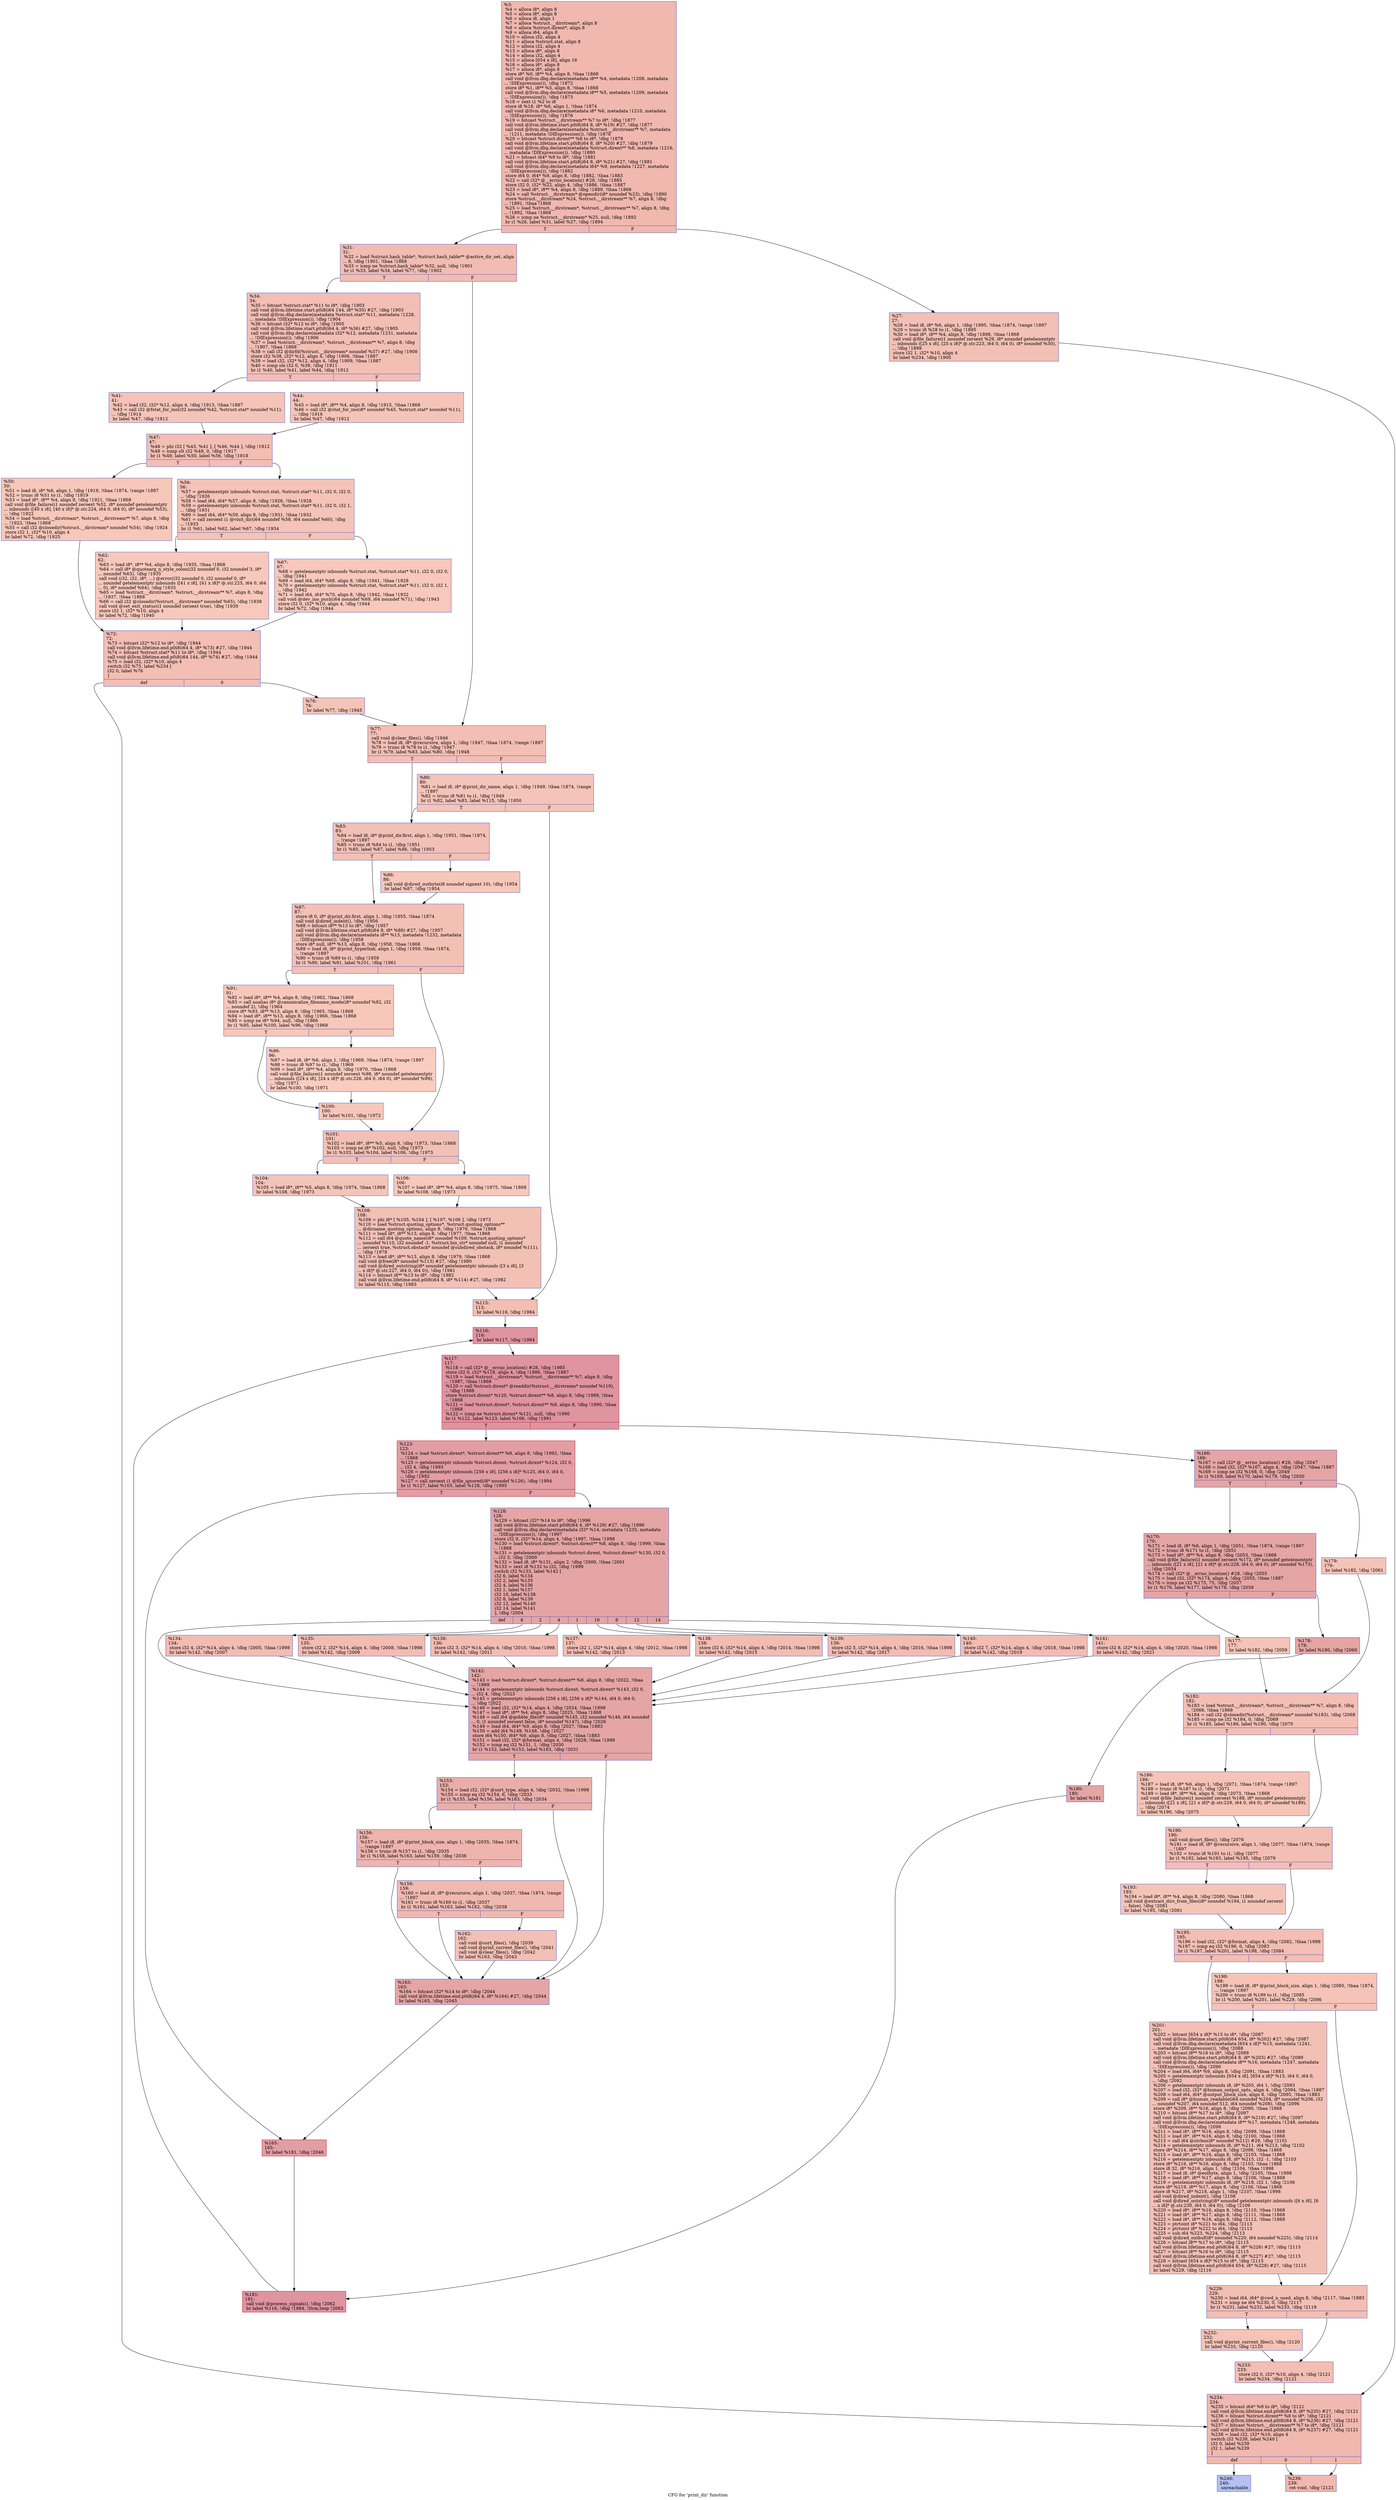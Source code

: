 digraph "CFG for 'print_dir' function" {
	label="CFG for 'print_dir' function";

	Node0x1fd0750 [shape=record,color="#3d50c3ff", style=filled, fillcolor="#dc5d4a70",label="{%3:\l  %4 = alloca i8*, align 8\l  %5 = alloca i8*, align 8\l  %6 = alloca i8, align 1\l  %7 = alloca %struct.__dirstream*, align 8\l  %8 = alloca %struct.dirent*, align 8\l  %9 = alloca i64, align 8\l  %10 = alloca i32, align 4\l  %11 = alloca %struct.stat, align 8\l  %12 = alloca i32, align 4\l  %13 = alloca i8*, align 8\l  %14 = alloca i32, align 4\l  %15 = alloca [654 x i8], align 16\l  %16 = alloca i8*, align 8\l  %17 = alloca i8*, align 8\l  store i8* %0, i8** %4, align 8, !tbaa !1868\l  call void @llvm.dbg.declare(metadata i8** %4, metadata !1208, metadata\l... !DIExpression()), !dbg !1872\l  store i8* %1, i8** %5, align 8, !tbaa !1868\l  call void @llvm.dbg.declare(metadata i8** %5, metadata !1209, metadata\l... !DIExpression()), !dbg !1873\l  %18 = zext i1 %2 to i8\l  store i8 %18, i8* %6, align 1, !tbaa !1874\l  call void @llvm.dbg.declare(metadata i8* %6, metadata !1210, metadata\l... !DIExpression()), !dbg !1876\l  %19 = bitcast %struct.__dirstream** %7 to i8*, !dbg !1877\l  call void @llvm.lifetime.start.p0i8(i64 8, i8* %19) #27, !dbg !1877\l  call void @llvm.dbg.declare(metadata %struct.__dirstream** %7, metadata\l... !1211, metadata !DIExpression()), !dbg !1878\l  %20 = bitcast %struct.dirent** %8 to i8*, !dbg !1879\l  call void @llvm.lifetime.start.p0i8(i64 8, i8* %20) #27, !dbg !1879\l  call void @llvm.dbg.declare(metadata %struct.dirent** %8, metadata !1216,\l... metadata !DIExpression()), !dbg !1880\l  %21 = bitcast i64* %9 to i8*, !dbg !1881\l  call void @llvm.lifetime.start.p0i8(i64 8, i8* %21) #27, !dbg !1881\l  call void @llvm.dbg.declare(metadata i64* %9, metadata !1227, metadata\l... !DIExpression()), !dbg !1882\l  store i64 0, i64* %9, align 8, !dbg !1882, !tbaa !1883\l  %22 = call i32* @__errno_location() #28, !dbg !1885\l  store i32 0, i32* %22, align 4, !dbg !1886, !tbaa !1887\l  %23 = load i8*, i8** %4, align 8, !dbg !1889, !tbaa !1868\l  %24 = call %struct.__dirstream* @opendir(i8* noundef %23), !dbg !1890\l  store %struct.__dirstream* %24, %struct.__dirstream** %7, align 8, !dbg\l... !1891, !tbaa !1868\l  %25 = load %struct.__dirstream*, %struct.__dirstream** %7, align 8, !dbg\l... !1892, !tbaa !1868\l  %26 = icmp ne %struct.__dirstream* %25, null, !dbg !1892\l  br i1 %26, label %31, label %27, !dbg !1894\l|{<s0>T|<s1>F}}"];
	Node0x1fd0750:s0 -> Node0x1fd07f0;
	Node0x1fd0750:s1 -> Node0x1fd07a0;
	Node0x1fd07a0 [shape=record,color="#3d50c3ff", style=filled, fillcolor="#e5705870",label="{%27:\l27:                                               \l  %28 = load i8, i8* %6, align 1, !dbg !1895, !tbaa !1874, !range !1897\l  %29 = trunc i8 %28 to i1, !dbg !1895\l  %30 = load i8*, i8** %4, align 8, !dbg !1898, !tbaa !1868\l  call void @file_failure(i1 noundef zeroext %29, i8* noundef getelementptr\l... inbounds ([25 x i8], [25 x i8]* @.str.223, i64 0, i64 0), i8* noundef %30),\l... !dbg !1899\l  store i32 1, i32* %10, align 4\l  br label %234, !dbg !1900\l}"];
	Node0x1fd07a0 -> Node0x1fd1ab0;
	Node0x1fd07f0 [shape=record,color="#3d50c3ff", style=filled, fillcolor="#e1675170",label="{%31:\l31:                                               \l  %32 = load %struct.hash_table*, %struct.hash_table** @active_dir_set, align\l... 8, !dbg !1901, !tbaa !1868\l  %33 = icmp ne %struct.hash_table* %32, null, !dbg !1901\l  br i1 %33, label %34, label %77, !dbg !1902\l|{<s0>T|<s1>F}}"];
	Node0x1fd07f0:s0 -> Node0x1fd0840;
	Node0x1fd07f0:s1 -> Node0x1fd0b60;
	Node0x1fd0840 [shape=record,color="#3d50c3ff", style=filled, fillcolor="#e36c5570",label="{%34:\l34:                                               \l  %35 = bitcast %struct.stat* %11 to i8*, !dbg !1903\l  call void @llvm.lifetime.start.p0i8(i64 144, i8* %35) #27, !dbg !1903\l  call void @llvm.dbg.declare(metadata %struct.stat* %11, metadata !1228,\l... metadata !DIExpression()), !dbg !1904\l  %36 = bitcast i32* %12 to i8*, !dbg !1905\l  call void @llvm.lifetime.start.p0i8(i64 4, i8* %36) #27, !dbg !1905\l  call void @llvm.dbg.declare(metadata i32* %12, metadata !1231, metadata\l... !DIExpression()), !dbg !1906\l  %37 = load %struct.__dirstream*, %struct.__dirstream** %7, align 8, !dbg\l... !1907, !tbaa !1868\l  %38 = call i32 @dirfd(%struct.__dirstream* noundef %37) #27, !dbg !1908\l  store i32 %38, i32* %12, align 4, !dbg !1906, !tbaa !1887\l  %39 = load i32, i32* %12, align 4, !dbg !1909, !tbaa !1887\l  %40 = icmp sle i32 0, %39, !dbg !1911\l  br i1 %40, label %41, label %44, !dbg !1912\l|{<s0>T|<s1>F}}"];
	Node0x1fd0840:s0 -> Node0x1fd0890;
	Node0x1fd0840:s1 -> Node0x1fd08e0;
	Node0x1fd0890 [shape=record,color="#3d50c3ff", style=filled, fillcolor="#e97a5f70",label="{%41:\l41:                                               \l  %42 = load i32, i32* %12, align 4, !dbg !1913, !tbaa !1887\l  %43 = call i32 @fstat_for_ino(i32 noundef %42, %struct.stat* noundef %11),\l... !dbg !1914\l  br label %47, !dbg !1912\l}"];
	Node0x1fd0890 -> Node0x1fd0930;
	Node0x1fd08e0 [shape=record,color="#3d50c3ff", style=filled, fillcolor="#e97a5f70",label="{%44:\l44:                                               \l  %45 = load i8*, i8** %4, align 8, !dbg !1915, !tbaa !1868\l  %46 = call i32 @stat_for_ino(i8* noundef %45, %struct.stat* noundef %11),\l... !dbg !1916\l  br label %47, !dbg !1912\l}"];
	Node0x1fd08e0 -> Node0x1fd0930;
	Node0x1fd0930 [shape=record,color="#3d50c3ff", style=filled, fillcolor="#e36c5570",label="{%47:\l47:                                               \l  %48 = phi i32 [ %43, %41 ], [ %46, %44 ], !dbg !1912\l  %49 = icmp slt i32 %48, 0, !dbg !1917\l  br i1 %49, label %50, label %56, !dbg !1918\l|{<s0>T|<s1>F}}"];
	Node0x1fd0930:s0 -> Node0x1fd0980;
	Node0x1fd0930:s1 -> Node0x1fd09d0;
	Node0x1fd0980 [shape=record,color="#3d50c3ff", style=filled, fillcolor="#ec7f6370",label="{%50:\l50:                                               \l  %51 = load i8, i8* %6, align 1, !dbg !1919, !tbaa !1874, !range !1897\l  %52 = trunc i8 %51 to i1, !dbg !1919\l  %53 = load i8*, i8** %4, align 8, !dbg !1921, !tbaa !1868\l  call void @file_failure(i1 noundef zeroext %52, i8* noundef getelementptr\l... inbounds ([40 x i8], [40 x i8]* @.str.224, i64 0, i64 0), i8* noundef %53),\l... !dbg !1922\l  %54 = load %struct.__dirstream*, %struct.__dirstream** %7, align 8, !dbg\l... !1923, !tbaa !1868\l  %55 = call i32 @closedir(%struct.__dirstream* noundef %54), !dbg !1924\l  store i32 1, i32* %10, align 4\l  br label %72, !dbg !1925\l}"];
	Node0x1fd0980 -> Node0x1fd0ac0;
	Node0x1fd09d0 [shape=record,color="#3d50c3ff", style=filled, fillcolor="#e8765c70",label="{%56:\l56:                                               \l  %57 = getelementptr inbounds %struct.stat, %struct.stat* %11, i32 0, i32 0,\l... !dbg !1926\l  %58 = load i64, i64* %57, align 8, !dbg !1926, !tbaa !1928\l  %59 = getelementptr inbounds %struct.stat, %struct.stat* %11, i32 0, i32 1,\l... !dbg !1931\l  %60 = load i64, i64* %59, align 8, !dbg !1931, !tbaa !1932\l  %61 = call zeroext i1 @visit_dir(i64 noundef %58, i64 noundef %60), !dbg\l... !1933\l  br i1 %61, label %62, label %67, !dbg !1934\l|{<s0>T|<s1>F}}"];
	Node0x1fd09d0:s0 -> Node0x1fd0a20;
	Node0x1fd09d0:s1 -> Node0x1fd0a70;
	Node0x1fd0a20 [shape=record,color="#3d50c3ff", style=filled, fillcolor="#ed836670",label="{%62:\l62:                                               \l  %63 = load i8*, i8** %4, align 8, !dbg !1935, !tbaa !1868\l  %64 = call i8* @quotearg_n_style_colon(i32 noundef 0, i32 noundef 3, i8*\l... noundef %63), !dbg !1935\l  call void (i32, i32, i8*, ...) @error(i32 noundef 0, i32 noundef 0, i8*\l... noundef getelementptr inbounds ([41 x i8], [41 x i8]* @.str.225, i64 0, i64\l... 0), i8* noundef %64), !dbg !1935\l  %65 = load %struct.__dirstream*, %struct.__dirstream** %7, align 8, !dbg\l... !1937, !tbaa !1868\l  %66 = call i32 @closedir(%struct.__dirstream* noundef %65), !dbg !1938\l  call void @set_exit_status(i1 noundef zeroext true), !dbg !1939\l  store i32 1, i32* %10, align 4\l  br label %72, !dbg !1940\l}"];
	Node0x1fd0a20 -> Node0x1fd0ac0;
	Node0x1fd0a70 [shape=record,color="#3d50c3ff", style=filled, fillcolor="#ed836670",label="{%67:\l67:                                               \l  %68 = getelementptr inbounds %struct.stat, %struct.stat* %11, i32 0, i32 0,\l... !dbg !1941\l  %69 = load i64, i64* %68, align 8, !dbg !1941, !tbaa !1928\l  %70 = getelementptr inbounds %struct.stat, %struct.stat* %11, i32 0, i32 1,\l... !dbg !1942\l  %71 = load i64, i64* %70, align 8, !dbg !1942, !tbaa !1932\l  call void @dev_ino_push(i64 noundef %69, i64 noundef %71), !dbg !1943\l  store i32 0, i32* %10, align 4, !dbg !1944\l  br label %72, !dbg !1944\l}"];
	Node0x1fd0a70 -> Node0x1fd0ac0;
	Node0x1fd0ac0 [shape=record,color="#3d50c3ff", style=filled, fillcolor="#e36c5570",label="{%72:\l72:                                               \l  %73 = bitcast i32* %12 to i8*, !dbg !1944\l  call void @llvm.lifetime.end.p0i8(i64 4, i8* %73) #27, !dbg !1944\l  %74 = bitcast %struct.stat* %11 to i8*, !dbg !1944\l  call void @llvm.lifetime.end.p0i8(i64 144, i8* %74) #27, !dbg !1944\l  %75 = load i32, i32* %10, align 4\l  switch i32 %75, label %234 [\l    i32 0, label %76\l  ]\l|{<s0>def|<s1>0}}"];
	Node0x1fd0ac0:s0 -> Node0x1fd1ab0;
	Node0x1fd0ac0:s1 -> Node0x1fd0b10;
	Node0x1fd0b10 [shape=record,color="#3d50c3ff", style=filled, fillcolor="#e97a5f70",label="{%76:\l76:                                               \l  br label %77, !dbg !1945\l}"];
	Node0x1fd0b10 -> Node0x1fd0b60;
	Node0x1fd0b60 [shape=record,color="#3d50c3ff", style=filled, fillcolor="#e36c5570",label="{%77:\l77:                                               \l  call void @clear_files(), !dbg !1946\l  %78 = load i8, i8* @recursive, align 1, !dbg !1947, !tbaa !1874, !range !1897\l  %79 = trunc i8 %78 to i1, !dbg !1947\l  br i1 %79, label %83, label %80, !dbg !1948\l|{<s0>T|<s1>F}}"];
	Node0x1fd0b60:s0 -> Node0x1fd0c00;
	Node0x1fd0b60:s1 -> Node0x1fd0bb0;
	Node0x1fd0bb0 [shape=record,color="#3d50c3ff", style=filled, fillcolor="#e97a5f70",label="{%80:\l80:                                               \l  %81 = load i8, i8* @print_dir_name, align 1, !dbg !1949, !tbaa !1874, !range\l... !1897\l  %82 = trunc i8 %81 to i1, !dbg !1949\l  br i1 %82, label %83, label %115, !dbg !1950\l|{<s0>T|<s1>F}}"];
	Node0x1fd0bb0:s0 -> Node0x1fd0c00;
	Node0x1fd0bb0:s1 -> Node0x1fd0f20;
	Node0x1fd0c00 [shape=record,color="#3d50c3ff", style=filled, fillcolor="#e5705870",label="{%83:\l83:                                               \l  %84 = load i8, i8* @print_dir.first, align 1, !dbg !1951, !tbaa !1874,\l... !range !1897\l  %85 = trunc i8 %84 to i1, !dbg !1951\l  br i1 %85, label %87, label %86, !dbg !1953\l|{<s0>T|<s1>F}}"];
	Node0x1fd0c00:s0 -> Node0x1fd0ca0;
	Node0x1fd0c00:s1 -> Node0x1fd0c50;
	Node0x1fd0c50 [shape=record,color="#3d50c3ff", style=filled, fillcolor="#ec7f6370",label="{%86:\l86:                                               \l  call void @dired_outbyte(i8 noundef signext 10), !dbg !1954\l  br label %87, !dbg !1954\l}"];
	Node0x1fd0c50 -> Node0x1fd0ca0;
	Node0x1fd0ca0 [shape=record,color="#3d50c3ff", style=filled, fillcolor="#e5705870",label="{%87:\l87:                                               \l  store i8 0, i8* @print_dir.first, align 1, !dbg !1955, !tbaa !1874\l  call void @dired_indent(), !dbg !1956\l  %88 = bitcast i8** %13 to i8*, !dbg !1957\l  call void @llvm.lifetime.start.p0i8(i64 8, i8* %88) #27, !dbg !1957\l  call void @llvm.dbg.declare(metadata i8** %13, metadata !1232, metadata\l... !DIExpression()), !dbg !1958\l  store i8* null, i8** %13, align 8, !dbg !1958, !tbaa !1868\l  %89 = load i8, i8* @print_hyperlink, align 1, !dbg !1959, !tbaa !1874,\l... !range !1897\l  %90 = trunc i8 %89 to i1, !dbg !1959\l  br i1 %90, label %91, label %101, !dbg !1961\l|{<s0>T|<s1>F}}"];
	Node0x1fd0ca0:s0 -> Node0x1fd0cf0;
	Node0x1fd0ca0:s1 -> Node0x1fd0de0;
	Node0x1fd0cf0 [shape=record,color="#3d50c3ff", style=filled, fillcolor="#ec7f6370",label="{%91:\l91:                                               \l  %92 = load i8*, i8** %4, align 8, !dbg !1962, !tbaa !1868\l  %93 = call noalias i8* @canonicalize_filename_mode(i8* noundef %92, i32\l... noundef 2), !dbg !1964\l  store i8* %93, i8** %13, align 8, !dbg !1965, !tbaa !1868\l  %94 = load i8*, i8** %13, align 8, !dbg !1966, !tbaa !1868\l  %95 = icmp ne i8* %94, null, !dbg !1966\l  br i1 %95, label %100, label %96, !dbg !1968\l|{<s0>T|<s1>F}}"];
	Node0x1fd0cf0:s0 -> Node0x1fd0d90;
	Node0x1fd0cf0:s1 -> Node0x1fd0d40;
	Node0x1fd0d40 [shape=record,color="#3d50c3ff", style=filled, fillcolor="#f08b6e70",label="{%96:\l96:                                               \l  %97 = load i8, i8* %6, align 1, !dbg !1969, !tbaa !1874, !range !1897\l  %98 = trunc i8 %97 to i1, !dbg !1969\l  %99 = load i8*, i8** %4, align 8, !dbg !1970, !tbaa !1868\l  call void @file_failure(i1 noundef zeroext %98, i8* noundef getelementptr\l... inbounds ([24 x i8], [24 x i8]* @.str.226, i64 0, i64 0), i8* noundef %99),\l... !dbg !1971\l  br label %100, !dbg !1971\l}"];
	Node0x1fd0d40 -> Node0x1fd0d90;
	Node0x1fd0d90 [shape=record,color="#3d50c3ff", style=filled, fillcolor="#ec7f6370",label="{%100:\l100:                                              \l  br label %101, !dbg !1972\l}"];
	Node0x1fd0d90 -> Node0x1fd0de0;
	Node0x1fd0de0 [shape=record,color="#3d50c3ff", style=filled, fillcolor="#e5705870",label="{%101:\l101:                                              \l  %102 = load i8*, i8** %5, align 8, !dbg !1973, !tbaa !1868\l  %103 = icmp ne i8* %102, null, !dbg !1973\l  br i1 %103, label %104, label %106, !dbg !1973\l|{<s0>T|<s1>F}}"];
	Node0x1fd0de0:s0 -> Node0x1fd0e30;
	Node0x1fd0de0:s1 -> Node0x1fd0e80;
	Node0x1fd0e30 [shape=record,color="#3d50c3ff", style=filled, fillcolor="#e97a5f70",label="{%104:\l104:                                              \l  %105 = load i8*, i8** %5, align 8, !dbg !1974, !tbaa !1868\l  br label %108, !dbg !1973\l}"];
	Node0x1fd0e30 -> Node0x1fd0ed0;
	Node0x1fd0e80 [shape=record,color="#3d50c3ff", style=filled, fillcolor="#ed836670",label="{%106:\l106:                                              \l  %107 = load i8*, i8** %4, align 8, !dbg !1975, !tbaa !1868\l  br label %108, !dbg !1973\l}"];
	Node0x1fd0e80 -> Node0x1fd0ed0;
	Node0x1fd0ed0 [shape=record,color="#3d50c3ff", style=filled, fillcolor="#e5705870",label="{%108:\l108:                                              \l  %109 = phi i8* [ %105, %104 ], [ %107, %106 ], !dbg !1973\l  %110 = load %struct.quoting_options*, %struct.quoting_options**\l... @dirname_quoting_options, align 8, !dbg !1976, !tbaa !1868\l  %111 = load i8*, i8** %13, align 8, !dbg !1977, !tbaa !1868\l  %112 = call i64 @quote_name(i8* noundef %109, %struct.quoting_options*\l... noundef %110, i32 noundef -1, %struct.bin_str* noundef null, i1 noundef\l... zeroext true, %struct.obstack* noundef @subdired_obstack, i8* noundef %111),\l... !dbg !1978\l  %113 = load i8*, i8** %13, align 8, !dbg !1979, !tbaa !1868\l  call void @free(i8* noundef %113) #27, !dbg !1980\l  call void @dired_outstring(i8* noundef getelementptr inbounds ([3 x i8], [3\l... x i8]* @.str.227, i64 0, i64 0)), !dbg !1981\l  %114 = bitcast i8** %13 to i8*, !dbg !1982\l  call void @llvm.lifetime.end.p0i8(i64 8, i8* %114) #27, !dbg !1982\l  br label %115, !dbg !1983\l}"];
	Node0x1fd0ed0 -> Node0x1fd0f20;
	Node0x1fd0f20 [shape=record,color="#3d50c3ff", style=filled, fillcolor="#e36c5570",label="{%115:\l115:                                              \l  br label %116, !dbg !1984\l}"];
	Node0x1fd0f20 -> Node0x1fd0f70;
	Node0x1fd0f70 [shape=record,color="#b70d28ff", style=filled, fillcolor="#b70d2870",label="{%116:\l116:                                              \l  br label %117, !dbg !1984\l}"];
	Node0x1fd0f70 -> Node0x1fd0fc0;
	Node0x1fd0fc0 [shape=record,color="#b70d28ff", style=filled, fillcolor="#b70d2870",label="{%117:\l117:                                              \l  %118 = call i32* @__errno_location() #28, !dbg !1985\l  store i32 0, i32* %118, align 4, !dbg !1986, !tbaa !1887\l  %119 = load %struct.__dirstream*, %struct.__dirstream** %7, align 8, !dbg\l... !1987, !tbaa !1868\l  %120 = call %struct.dirent* @readdir(%struct.__dirstream* noundef %119),\l... !dbg !1988\l  store %struct.dirent* %120, %struct.dirent** %8, align 8, !dbg !1989, !tbaa\l... !1868\l  %121 = load %struct.dirent*, %struct.dirent** %8, align 8, !dbg !1990, !tbaa\l... !1868\l  %122 = icmp ne %struct.dirent* %121, null, !dbg !1990\l  br i1 %122, label %123, label %166, !dbg !1991\l|{<s0>T|<s1>F}}"];
	Node0x1fd0fc0:s0 -> Node0x1fd1010;
	Node0x1fd0fc0:s1 -> Node0x1fd1560;
	Node0x1fd1010 [shape=record,color="#b70d28ff", style=filled, fillcolor="#be242e70",label="{%123:\l123:                                              \l  %124 = load %struct.dirent*, %struct.dirent** %8, align 8, !dbg !1992, !tbaa\l... !1868\l  %125 = getelementptr inbounds %struct.dirent, %struct.dirent* %124, i32 0,\l... i32 4, !dbg !1993\l  %126 = getelementptr inbounds [256 x i8], [256 x i8]* %125, i64 0, i64 0,\l... !dbg !1992\l  %127 = call zeroext i1 @file_ignored(i8* noundef %126), !dbg !1994\l  br i1 %127, label %165, label %128, !dbg !1995\l|{<s0>T|<s1>F}}"];
	Node0x1fd1010:s0 -> Node0x1fd1510;
	Node0x1fd1010:s1 -> Node0x1fd1060;
	Node0x1fd1060 [shape=record,color="#3d50c3ff", style=filled, fillcolor="#c5333470",label="{%128:\l128:                                              \l  %129 = bitcast i32* %14 to i8*, !dbg !1996\l  call void @llvm.lifetime.start.p0i8(i64 4, i8* %129) #27, !dbg !1996\l  call void @llvm.dbg.declare(metadata i32* %14, metadata !1235, metadata\l... !DIExpression()), !dbg !1997\l  store i32 0, i32* %14, align 4, !dbg !1997, !tbaa !1998\l  %130 = load %struct.dirent*, %struct.dirent** %8, align 8, !dbg !1999, !tbaa\l... !1868\l  %131 = getelementptr inbounds %struct.dirent, %struct.dirent* %130, i32 0,\l... i32 3, !dbg !2000\l  %132 = load i8, i8* %131, align 2, !dbg !2000, !tbaa !2001\l  %133 = zext i8 %132 to i32, !dbg !1999\l  switch i32 %133, label %142 [\l    i32 6, label %134\l    i32 2, label %135\l    i32 4, label %136\l    i32 1, label %137\l    i32 10, label %138\l    i32 8, label %139\l    i32 12, label %140\l    i32 14, label %141\l  ], !dbg !2004\l|{<s0>def|<s1>6|<s2>2|<s3>4|<s4>1|<s5>10|<s6>8|<s7>12|<s8>14}}"];
	Node0x1fd1060:s0 -> Node0x1fd1330;
	Node0x1fd1060:s1 -> Node0x1fd10b0;
	Node0x1fd1060:s2 -> Node0x1fd1100;
	Node0x1fd1060:s3 -> Node0x1fd1150;
	Node0x1fd1060:s4 -> Node0x1fd11a0;
	Node0x1fd1060:s5 -> Node0x1fd11f0;
	Node0x1fd1060:s6 -> Node0x1fd1240;
	Node0x1fd1060:s7 -> Node0x1fd1290;
	Node0x1fd1060:s8 -> Node0x1fd12e0;
	Node0x1fd10b0 [shape=record,color="#3d50c3ff", style=filled, fillcolor="#e1675170",label="{%134:\l134:                                              \l  store i32 4, i32* %14, align 4, !dbg !2005, !tbaa !1998\l  br label %142, !dbg !2007\l}"];
	Node0x1fd10b0 -> Node0x1fd1330;
	Node0x1fd1100 [shape=record,color="#3d50c3ff", style=filled, fillcolor="#e1675170",label="{%135:\l135:                                              \l  store i32 2, i32* %14, align 4, !dbg !2008, !tbaa !1998\l  br label %142, !dbg !2009\l}"];
	Node0x1fd1100 -> Node0x1fd1330;
	Node0x1fd1150 [shape=record,color="#3d50c3ff", style=filled, fillcolor="#e1675170",label="{%136:\l136:                                              \l  store i32 3, i32* %14, align 4, !dbg !2010, !tbaa !1998\l  br label %142, !dbg !2011\l}"];
	Node0x1fd1150 -> Node0x1fd1330;
	Node0x1fd11a0 [shape=record,color="#3d50c3ff", style=filled, fillcolor="#e1675170",label="{%137:\l137:                                              \l  store i32 1, i32* %14, align 4, !dbg !2012, !tbaa !1998\l  br label %142, !dbg !2013\l}"];
	Node0x1fd11a0 -> Node0x1fd1330;
	Node0x1fd11f0 [shape=record,color="#3d50c3ff", style=filled, fillcolor="#e1675170",label="{%138:\l138:                                              \l  store i32 6, i32* %14, align 4, !dbg !2014, !tbaa !1998\l  br label %142, !dbg !2015\l}"];
	Node0x1fd11f0 -> Node0x1fd1330;
	Node0x1fd1240 [shape=record,color="#3d50c3ff", style=filled, fillcolor="#e1675170",label="{%139:\l139:                                              \l  store i32 5, i32* %14, align 4, !dbg !2016, !tbaa !1998\l  br label %142, !dbg !2017\l}"];
	Node0x1fd1240 -> Node0x1fd1330;
	Node0x1fd1290 [shape=record,color="#3d50c3ff", style=filled, fillcolor="#e1675170",label="{%140:\l140:                                              \l  store i32 7, i32* %14, align 4, !dbg !2018, !tbaa !1998\l  br label %142, !dbg !2019\l}"];
	Node0x1fd1290 -> Node0x1fd1330;
	Node0x1fd12e0 [shape=record,color="#3d50c3ff", style=filled, fillcolor="#e1675170",label="{%141:\l141:                                              \l  store i32 8, i32* %14, align 4, !dbg !2020, !tbaa !1998\l  br label %142, !dbg !2021\l}"];
	Node0x1fd12e0 -> Node0x1fd1330;
	Node0x1fd1330 [shape=record,color="#3d50c3ff", style=filled, fillcolor="#c5333470",label="{%142:\l142:                                              \l  %143 = load %struct.dirent*, %struct.dirent** %8, align 8, !dbg !2022, !tbaa\l... !1868\l  %144 = getelementptr inbounds %struct.dirent, %struct.dirent* %143, i32 0,\l... i32 4, !dbg !2023\l  %145 = getelementptr inbounds [256 x i8], [256 x i8]* %144, i64 0, i64 0,\l... !dbg !2022\l  %146 = load i32, i32* %14, align 4, !dbg !2024, !tbaa !1998\l  %147 = load i8*, i8** %4, align 8, !dbg !2025, !tbaa !1868\l  %148 = call i64 @gobble_file(i8* noundef %145, i32 noundef %146, i64 noundef\l... 0, i1 noundef zeroext false, i8* noundef %147), !dbg !2026\l  %149 = load i64, i64* %9, align 8, !dbg !2027, !tbaa !1883\l  %150 = add i64 %149, %148, !dbg !2027\l  store i64 %150, i64* %9, align 8, !dbg !2027, !tbaa !1883\l  %151 = load i32, i32* @format, align 4, !dbg !2028, !tbaa !1998\l  %152 = icmp eq i32 %151, 1, !dbg !2030\l  br i1 %152, label %153, label %163, !dbg !2031\l|{<s0>T|<s1>F}}"];
	Node0x1fd1330:s0 -> Node0x1fd1380;
	Node0x1fd1330:s1 -> Node0x1fd14c0;
	Node0x1fd1380 [shape=record,color="#3d50c3ff", style=filled, fillcolor="#d0473d70",label="{%153:\l153:                                              \l  %154 = load i32, i32* @sort_type, align 4, !dbg !2032, !tbaa !1998\l  %155 = icmp eq i32 %154, 6, !dbg !2033\l  br i1 %155, label %156, label %163, !dbg !2034\l|{<s0>T|<s1>F}}"];
	Node0x1fd1380:s0 -> Node0x1fd13d0;
	Node0x1fd1380:s1 -> Node0x1fd14c0;
	Node0x1fd13d0 [shape=record,color="#3d50c3ff", style=filled, fillcolor="#d8564670",label="{%156:\l156:                                              \l  %157 = load i8, i8* @print_block_size, align 1, !dbg !2035, !tbaa !1874,\l... !range !1897\l  %158 = trunc i8 %157 to i1, !dbg !2035\l  br i1 %158, label %163, label %159, !dbg !2036\l|{<s0>T|<s1>F}}"];
	Node0x1fd13d0:s0 -> Node0x1fd14c0;
	Node0x1fd13d0:s1 -> Node0x1fd1420;
	Node0x1fd1420 [shape=record,color="#3d50c3ff", style=filled, fillcolor="#de614d70",label="{%159:\l159:                                              \l  %160 = load i8, i8* @recursive, align 1, !dbg !2037, !tbaa !1874, !range\l... !1897\l  %161 = trunc i8 %160 to i1, !dbg !2037\l  br i1 %161, label %163, label %162, !dbg !2038\l|{<s0>T|<s1>F}}"];
	Node0x1fd1420:s0 -> Node0x1fd14c0;
	Node0x1fd1420:s1 -> Node0x1fd1470;
	Node0x1fd1470 [shape=record,color="#3d50c3ff", style=filled, fillcolor="#e5705870",label="{%162:\l162:                                              \l  call void @sort_files(), !dbg !2039\l  call void @print_current_files(), !dbg !2041\l  call void @clear_files(), !dbg !2042\l  br label %163, !dbg !2043\l}"];
	Node0x1fd1470 -> Node0x1fd14c0;
	Node0x1fd14c0 [shape=record,color="#3d50c3ff", style=filled, fillcolor="#c5333470",label="{%163:\l163:                                              \l  %164 = bitcast i32* %14 to i8*, !dbg !2044\l  call void @llvm.lifetime.end.p0i8(i64 4, i8* %164) #27, !dbg !2044\l  br label %165, !dbg !2045\l}"];
	Node0x1fd14c0 -> Node0x1fd1510;
	Node0x1fd1510 [shape=record,color="#b70d28ff", style=filled, fillcolor="#be242e70",label="{%165:\l165:                                              \l  br label %181, !dbg !2046\l}"];
	Node0x1fd1510 -> Node0x1fd1740;
	Node0x1fd1560 [shape=record,color="#3d50c3ff", style=filled, fillcolor="#c5333470",label="{%166:\l166:                                              \l  %167 = call i32* @__errno_location() #28, !dbg !2047\l  %168 = load i32, i32* %167, align 4, !dbg !2047, !tbaa !1887\l  %169 = icmp ne i32 %168, 0, !dbg !2049\l  br i1 %169, label %170, label %179, !dbg !2050\l|{<s0>T|<s1>F}}"];
	Node0x1fd1560:s0 -> Node0x1fd15b0;
	Node0x1fd1560:s1 -> Node0x1fd16a0;
	Node0x1fd15b0 [shape=record,color="#3d50c3ff", style=filled, fillcolor="#c5333470",label="{%170:\l170:                                              \l  %171 = load i8, i8* %6, align 1, !dbg !2051, !tbaa !1874, !range !1897\l  %172 = trunc i8 %171 to i1, !dbg !2051\l  %173 = load i8*, i8** %4, align 8, !dbg !2053, !tbaa !1868\l  call void @file_failure(i1 noundef zeroext %172, i8* noundef getelementptr\l... inbounds ([21 x i8], [21 x i8]* @.str.228, i64 0, i64 0), i8* noundef %173),\l... !dbg !2054\l  %174 = call i32* @__errno_location() #28, !dbg !2055\l  %175 = load i32, i32* %174, align 4, !dbg !2055, !tbaa !1887\l  %176 = icmp ne i32 %175, 75, !dbg !2057\l  br i1 %176, label %177, label %178, !dbg !2058\l|{<s0>T|<s1>F}}"];
	Node0x1fd15b0:s0 -> Node0x1fd1600;
	Node0x1fd15b0:s1 -> Node0x1fd1650;
	Node0x1fd1600 [shape=record,color="#3d50c3ff", style=filled, fillcolor="#e97a5f70",label="{%177:\l177:                                              \l  br label %182, !dbg !2059\l}"];
	Node0x1fd1600 -> Node0x1fd1790;
	Node0x1fd1650 [shape=record,color="#3d50c3ff", style=filled, fillcolor="#c5333470",label="{%178:\l178:                                              \l  br label %180, !dbg !2060\l}"];
	Node0x1fd1650 -> Node0x1fd16f0;
	Node0x1fd16a0 [shape=record,color="#3d50c3ff", style=filled, fillcolor="#e97a5f70",label="{%179:\l179:                                              \l  br label %182, !dbg !2061\l}"];
	Node0x1fd16a0 -> Node0x1fd1790;
	Node0x1fd16f0 [shape=record,color="#3d50c3ff", style=filled, fillcolor="#c5333470",label="{%180:\l180:                                              \l  br label %181\l}"];
	Node0x1fd16f0 -> Node0x1fd1740;
	Node0x1fd1740 [shape=record,color="#b70d28ff", style=filled, fillcolor="#b70d2870",label="{%181:\l181:                                              \l  call void @process_signals(), !dbg !2062\l  br label %116, !dbg !1984, !llvm.loop !2063\l}"];
	Node0x1fd1740 -> Node0x1fd0f70;
	Node0x1fd1790 [shape=record,color="#3d50c3ff", style=filled, fillcolor="#e36c5570",label="{%182:\l182:                                              \l  %183 = load %struct.__dirstream*, %struct.__dirstream** %7, align 8, !dbg\l... !2066, !tbaa !1868\l  %184 = call i32 @closedir(%struct.__dirstream* noundef %183), !dbg !2068\l  %185 = icmp ne i32 %184, 0, !dbg !2069\l  br i1 %185, label %186, label %190, !dbg !2070\l|{<s0>T|<s1>F}}"];
	Node0x1fd1790:s0 -> Node0x1fd17e0;
	Node0x1fd1790:s1 -> Node0x1fd1830;
	Node0x1fd17e0 [shape=record,color="#3d50c3ff", style=filled, fillcolor="#e8765c70",label="{%186:\l186:                                              \l  %187 = load i8, i8* %6, align 1, !dbg !2071, !tbaa !1874, !range !1897\l  %188 = trunc i8 %187 to i1, !dbg !2071\l  %189 = load i8*, i8** %4, align 8, !dbg !2073, !tbaa !1868\l  call void @file_failure(i1 noundef zeroext %188, i8* noundef getelementptr\l... inbounds ([21 x i8], [21 x i8]* @.str.229, i64 0, i64 0), i8* noundef %189),\l... !dbg !2074\l  br label %190, !dbg !2075\l}"];
	Node0x1fd17e0 -> Node0x1fd1830;
	Node0x1fd1830 [shape=record,color="#3d50c3ff", style=filled, fillcolor="#e36c5570",label="{%190:\l190:                                              \l  call void @sort_files(), !dbg !2076\l  %191 = load i8, i8* @recursive, align 1, !dbg !2077, !tbaa !1874, !range\l... !1897\l  %192 = trunc i8 %191 to i1, !dbg !2077\l  br i1 %192, label %193, label %195, !dbg !2079\l|{<s0>T|<s1>F}}"];
	Node0x1fd1830:s0 -> Node0x1fd1880;
	Node0x1fd1830:s1 -> Node0x1fd18d0;
	Node0x1fd1880 [shape=record,color="#3d50c3ff", style=filled, fillcolor="#e97a5f70",label="{%193:\l193:                                              \l  %194 = load i8*, i8** %4, align 8, !dbg !2080, !tbaa !1868\l  call void @extract_dirs_from_files(i8* noundef %194, i1 noundef zeroext\l... false), !dbg !2081\l  br label %195, !dbg !2081\l}"];
	Node0x1fd1880 -> Node0x1fd18d0;
	Node0x1fd18d0 [shape=record,color="#3d50c3ff", style=filled, fillcolor="#e36c5570",label="{%195:\l195:                                              \l  %196 = load i32, i32* @format, align 4, !dbg !2082, !tbaa !1998\l  %197 = icmp eq i32 %196, 0, !dbg !2083\l  br i1 %197, label %201, label %198, !dbg !2084\l|{<s0>T|<s1>F}}"];
	Node0x1fd18d0:s0 -> Node0x1fd1970;
	Node0x1fd18d0:s1 -> Node0x1fd1920;
	Node0x1fd1920 [shape=record,color="#3d50c3ff", style=filled, fillcolor="#e8765c70",label="{%198:\l198:                                              \l  %199 = load i8, i8* @print_block_size, align 1, !dbg !2085, !tbaa !1874,\l... !range !1897\l  %200 = trunc i8 %199 to i1, !dbg !2085\l  br i1 %200, label %201, label %229, !dbg !2086\l|{<s0>T|<s1>F}}"];
	Node0x1fd1920:s0 -> Node0x1fd1970;
	Node0x1fd1920:s1 -> Node0x1fd19c0;
	Node0x1fd1970 [shape=record,color="#3d50c3ff", style=filled, fillcolor="#e5705870",label="{%201:\l201:                                              \l  %202 = bitcast [654 x i8]* %15 to i8*, !dbg !2087\l  call void @llvm.lifetime.start.p0i8(i64 654, i8* %202) #27, !dbg !2087\l  call void @llvm.dbg.declare(metadata [654 x i8]* %15, metadata !1241,\l... metadata !DIExpression()), !dbg !2088\l  %203 = bitcast i8** %16 to i8*, !dbg !2089\l  call void @llvm.lifetime.start.p0i8(i64 8, i8* %203) #27, !dbg !2089\l  call void @llvm.dbg.declare(metadata i8** %16, metadata !1247, metadata\l... !DIExpression()), !dbg !2090\l  %204 = load i64, i64* %9, align 8, !dbg !2091, !tbaa !1883\l  %205 = getelementptr inbounds [654 x i8], [654 x i8]* %15, i64 0, i64 0,\l... !dbg !2092\l  %206 = getelementptr inbounds i8, i8* %205, i64 1, !dbg !2093\l  %207 = load i32, i32* @human_output_opts, align 4, !dbg !2094, !tbaa !1887\l  %208 = load i64, i64* @output_block_size, align 8, !dbg !2095, !tbaa !1883\l  %209 = call i8* @human_readable(i64 noundef %204, i8* noundef %206, i32\l... noundef %207, i64 noundef 512, i64 noundef %208), !dbg !2096\l  store i8* %209, i8** %16, align 8, !dbg !2090, !tbaa !1868\l  %210 = bitcast i8** %17 to i8*, !dbg !2097\l  call void @llvm.lifetime.start.p0i8(i64 8, i8* %210) #27, !dbg !2097\l  call void @llvm.dbg.declare(metadata i8** %17, metadata !1248, metadata\l... !DIExpression()), !dbg !2098\l  %211 = load i8*, i8** %16, align 8, !dbg !2099, !tbaa !1868\l  %212 = load i8*, i8** %16, align 8, !dbg !2100, !tbaa !1868\l  %213 = call i64 @strlen(i8* noundef %212) #29, !dbg !2101\l  %214 = getelementptr inbounds i8, i8* %211, i64 %213, !dbg !2102\l  store i8* %214, i8** %17, align 8, !dbg !2098, !tbaa !1868\l  %215 = load i8*, i8** %16, align 8, !dbg !2103, !tbaa !1868\l  %216 = getelementptr inbounds i8, i8* %215, i32 -1, !dbg !2103\l  store i8* %216, i8** %16, align 8, !dbg !2103, !tbaa !1868\l  store i8 32, i8* %216, align 1, !dbg !2104, !tbaa !1998\l  %217 = load i8, i8* @eolbyte, align 1, !dbg !2105, !tbaa !1998\l  %218 = load i8*, i8** %17, align 8, !dbg !2106, !tbaa !1868\l  %219 = getelementptr inbounds i8, i8* %218, i32 1, !dbg !2106\l  store i8* %219, i8** %17, align 8, !dbg !2106, !tbaa !1868\l  store i8 %217, i8* %218, align 1, !dbg !2107, !tbaa !1998\l  call void @dired_indent(), !dbg !2108\l  call void @dired_outstring(i8* noundef getelementptr inbounds ([6 x i8], [6\l... x i8]* @.str.230, i64 0, i64 0)), !dbg !2109\l  %220 = load i8*, i8** %16, align 8, !dbg !2110, !tbaa !1868\l  %221 = load i8*, i8** %17, align 8, !dbg !2111, !tbaa !1868\l  %222 = load i8*, i8** %16, align 8, !dbg !2112, !tbaa !1868\l  %223 = ptrtoint i8* %221 to i64, !dbg !2113\l  %224 = ptrtoint i8* %222 to i64, !dbg !2113\l  %225 = sub i64 %223, %224, !dbg !2113\l  call void @dired_outbuf(i8* noundef %220, i64 noundef %225), !dbg !2114\l  %226 = bitcast i8** %17 to i8*, !dbg !2115\l  call void @llvm.lifetime.end.p0i8(i64 8, i8* %226) #27, !dbg !2115\l  %227 = bitcast i8** %16 to i8*, !dbg !2115\l  call void @llvm.lifetime.end.p0i8(i64 8, i8* %227) #27, !dbg !2115\l  %228 = bitcast [654 x i8]* %15 to i8*, !dbg !2115\l  call void @llvm.lifetime.end.p0i8(i64 654, i8* %228) #27, !dbg !2115\l  br label %229, !dbg !2116\l}"];
	Node0x1fd1970 -> Node0x1fd19c0;
	Node0x1fd19c0 [shape=record,color="#3d50c3ff", style=filled, fillcolor="#e36c5570",label="{%229:\l229:                                              \l  %230 = load i64, i64* @cwd_n_used, align 8, !dbg !2117, !tbaa !1883\l  %231 = icmp ne i64 %230, 0, !dbg !2117\l  br i1 %231, label %232, label %233, !dbg !2119\l|{<s0>T|<s1>F}}"];
	Node0x1fd19c0:s0 -> Node0x1fd1a10;
	Node0x1fd19c0:s1 -> Node0x1fd1a60;
	Node0x1fd1a10 [shape=record,color="#3d50c3ff", style=filled, fillcolor="#e8765c70",label="{%232:\l232:                                              \l  call void @print_current_files(), !dbg !2120\l  br label %233, !dbg !2120\l}"];
	Node0x1fd1a10 -> Node0x1fd1a60;
	Node0x1fd1a60 [shape=record,color="#3d50c3ff", style=filled, fillcolor="#e36c5570",label="{%233:\l233:                                              \l  store i32 0, i32* %10, align 4, !dbg !2121\l  br label %234, !dbg !2121\l}"];
	Node0x1fd1a60 -> Node0x1fd1ab0;
	Node0x1fd1ab0 [shape=record,color="#3d50c3ff", style=filled, fillcolor="#dc5d4a70",label="{%234:\l234:                                              \l  %235 = bitcast i64* %9 to i8*, !dbg !2121\l  call void @llvm.lifetime.end.p0i8(i64 8, i8* %235) #27, !dbg !2121\l  %236 = bitcast %struct.dirent** %8 to i8*, !dbg !2121\l  call void @llvm.lifetime.end.p0i8(i64 8, i8* %236) #27, !dbg !2121\l  %237 = bitcast %struct.__dirstream** %7 to i8*, !dbg !2121\l  call void @llvm.lifetime.end.p0i8(i64 8, i8* %237) #27, !dbg !2121\l  %238 = load i32, i32* %10, align 4\l  switch i32 %238, label %240 [\l    i32 0, label %239\l    i32 1, label %239\l  ]\l|{<s0>def|<s1>0|<s2>1}}"];
	Node0x1fd1ab0:s0 -> Node0x1fd1b50;
	Node0x1fd1ab0:s1 -> Node0x1fd1b00;
	Node0x1fd1ab0:s2 -> Node0x1fd1b00;
	Node0x1fd1b00 [shape=record,color="#3d50c3ff", style=filled, fillcolor="#dc5d4a70",label="{%239:\l239:                                              \l  ret void, !dbg !2121\l}"];
	Node0x1fd1b50 [shape=record,color="#3d50c3ff", style=filled, fillcolor="#5572df70",label="{%240:\l240:                                              \l  unreachable\l}"];
}
